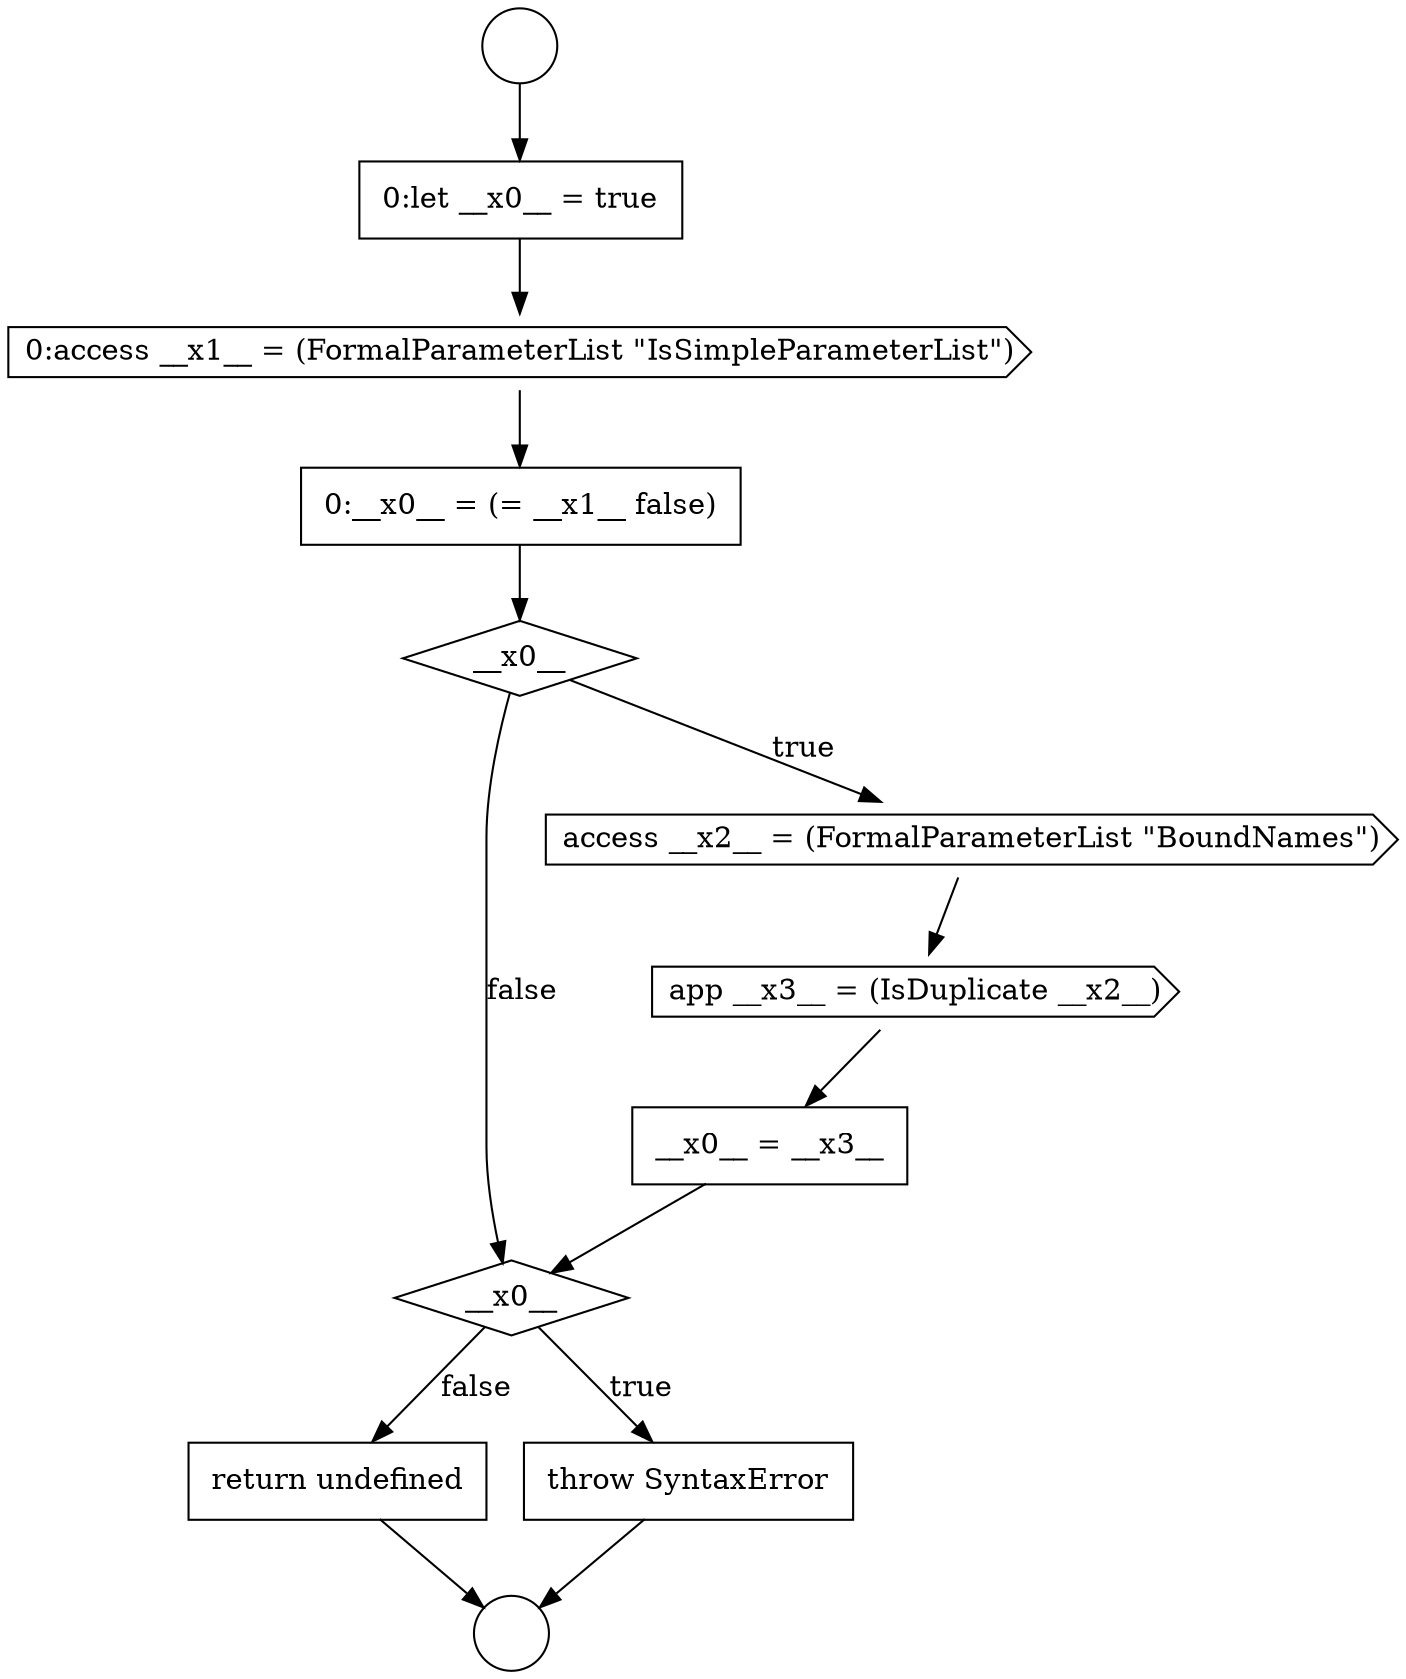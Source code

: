 digraph {
  node17788 [shape=diamond, label=<<font color="black">__x0__</font>> color="black" fillcolor="white" style=filled]
  node17779 [shape=circle label=" " color="black" fillcolor="white" style=filled]
  node17783 [shape=none, margin=0, label=<<font color="black">
    <table border="0" cellborder="1" cellspacing="0" cellpadding="10">
      <tr><td align="left">0:__x0__ = (= __x1__ false)</td></tr>
    </table>
  </font>> color="black" fillcolor="white" style=filled]
  node17787 [shape=none, margin=0, label=<<font color="black">
    <table border="0" cellborder="1" cellspacing="0" cellpadding="10">
      <tr><td align="left">__x0__ = __x3__</td></tr>
    </table>
  </font>> color="black" fillcolor="white" style=filled]
  node17780 [shape=circle label=" " color="black" fillcolor="white" style=filled]
  node17784 [shape=diamond, label=<<font color="black">__x0__</font>> color="black" fillcolor="white" style=filled]
  node17781 [shape=none, margin=0, label=<<font color="black">
    <table border="0" cellborder="1" cellspacing="0" cellpadding="10">
      <tr><td align="left">0:let __x0__ = true</td></tr>
    </table>
  </font>> color="black" fillcolor="white" style=filled]
  node17790 [shape=none, margin=0, label=<<font color="black">
    <table border="0" cellborder="1" cellspacing="0" cellpadding="10">
      <tr><td align="left">return undefined</td></tr>
    </table>
  </font>> color="black" fillcolor="white" style=filled]
  node17789 [shape=none, margin=0, label=<<font color="black">
    <table border="0" cellborder="1" cellspacing="0" cellpadding="10">
      <tr><td align="left">throw SyntaxError</td></tr>
    </table>
  </font>> color="black" fillcolor="white" style=filled]
  node17786 [shape=cds, label=<<font color="black">app __x3__ = (IsDuplicate __x2__)</font>> color="black" fillcolor="white" style=filled]
  node17785 [shape=cds, label=<<font color="black">access __x2__ = (FormalParameterList &quot;BoundNames&quot;)</font>> color="black" fillcolor="white" style=filled]
  node17782 [shape=cds, label=<<font color="black">0:access __x1__ = (FormalParameterList &quot;IsSimpleParameterList&quot;)</font>> color="black" fillcolor="white" style=filled]
  node17783 -> node17784 [ color="black"]
  node17789 -> node17780 [ color="black"]
  node17781 -> node17782 [ color="black"]
  node17785 -> node17786 [ color="black"]
  node17790 -> node17780 [ color="black"]
  node17786 -> node17787 [ color="black"]
  node17788 -> node17789 [label=<<font color="black">true</font>> color="black"]
  node17788 -> node17790 [label=<<font color="black">false</font>> color="black"]
  node17787 -> node17788 [ color="black"]
  node17782 -> node17783 [ color="black"]
  node17784 -> node17785 [label=<<font color="black">true</font>> color="black"]
  node17784 -> node17788 [label=<<font color="black">false</font>> color="black"]
  node17779 -> node17781 [ color="black"]
}
